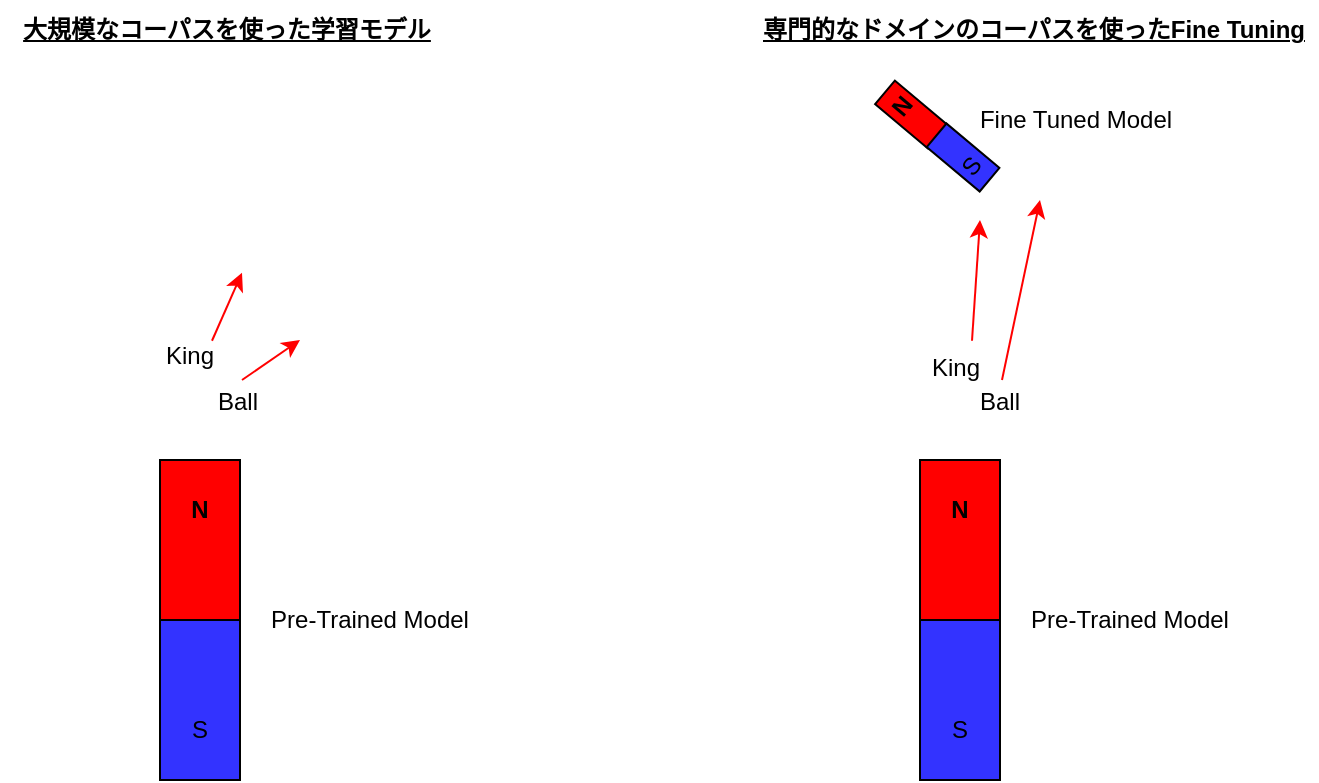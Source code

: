 <mxfile version="22.1.16" type="github">
  <diagram name="ページ1" id="8-KSTW8XwnM1iL-2TTt-">
    <mxGraphModel dx="1354" dy="607" grid="1" gridSize="10" guides="1" tooltips="1" connect="1" arrows="1" fold="1" page="1" pageScale="1" pageWidth="827" pageHeight="1169" math="0" shadow="0">
      <root>
        <mxCell id="0" />
        <mxCell id="1" parent="0" />
        <mxCell id="lap5nU4ZI23rlfs0sqlt-15" value="" style="endArrow=classic;html=1;rounded=0;fillColor=#FF0000;strokeColor=#FF0000;" edge="1" parent="1">
          <mxGeometry width="50" height="50" relative="1" as="geometry">
            <mxPoint x="201" y="240" as="sourcePoint" />
            <mxPoint x="230" y="220" as="targetPoint" />
          </mxGeometry>
        </mxCell>
        <mxCell id="lap5nU4ZI23rlfs0sqlt-17" value="" style="endArrow=classic;html=1;rounded=0;fillColor=#FF0000;strokeColor=#FF0000;" edge="1" parent="1">
          <mxGeometry width="50" height="50" relative="1" as="geometry">
            <mxPoint x="186" y="220.38" as="sourcePoint" />
            <mxPoint x="201" y="186.38" as="targetPoint" />
          </mxGeometry>
        </mxCell>
        <mxCell id="lap5nU4ZI23rlfs0sqlt-18" value="" style="shape=image;verticalLabelPosition=bottom;labelBackgroundColor=default;verticalAlign=top;aspect=fixed;imageAspect=0;image=https://3.bp.blogspot.com/-8YetE9SnMGE/Wc8f4VngjUI/AAAAAAABHI0/UhnriN66HAgou3Y_MFCQVkIq-pUq8awAACLcBGAs/s450/royal_king_gyokuza.png;" vertex="1" parent="1">
          <mxGeometry x="80" y="120" width="77.42" height="108.53" as="geometry" />
        </mxCell>
        <mxCell id="lap5nU4ZI23rlfs0sqlt-20" value="" style="group" vertex="1" connectable="0" parent="1">
          <mxGeometry x="150" y="280" width="60" height="160" as="geometry" />
        </mxCell>
        <mxCell id="lap5nU4ZI23rlfs0sqlt-1" value="" style="rounded=0;whiteSpace=wrap;html=1;fillColor=#FF0000;" vertex="1" parent="lap5nU4ZI23rlfs0sqlt-20">
          <mxGeometry x="10" width="40" height="80" as="geometry" />
        </mxCell>
        <mxCell id="lap5nU4ZI23rlfs0sqlt-3" value="" style="rounded=0;whiteSpace=wrap;html=1;fillColor=#3333FF;" vertex="1" parent="lap5nU4ZI23rlfs0sqlt-20">
          <mxGeometry x="10" y="80" width="40" height="80" as="geometry" />
        </mxCell>
        <mxCell id="lap5nU4ZI23rlfs0sqlt-4" value="&lt;b&gt;N&lt;/b&gt;" style="text;html=1;strokeColor=none;fillColor=none;align=center;verticalAlign=middle;whiteSpace=wrap;rounded=0;" vertex="1" parent="lap5nU4ZI23rlfs0sqlt-20">
          <mxGeometry y="10" width="60" height="30" as="geometry" />
        </mxCell>
        <mxCell id="lap5nU4ZI23rlfs0sqlt-7" value="S" style="text;html=1;strokeColor=none;fillColor=none;align=center;verticalAlign=middle;whiteSpace=wrap;rounded=0;" vertex="1" parent="lap5nU4ZI23rlfs0sqlt-20">
          <mxGeometry y="120" width="60" height="30" as="geometry" />
        </mxCell>
        <mxCell id="lap5nU4ZI23rlfs0sqlt-26" value="" style="endArrow=classic;html=1;rounded=0;fillColor=#FF0000;strokeColor=#FF0000;" edge="1" parent="1">
          <mxGeometry width="50" height="50" relative="1" as="geometry">
            <mxPoint x="581" y="240" as="sourcePoint" />
            <mxPoint x="600" y="150" as="targetPoint" />
          </mxGeometry>
        </mxCell>
        <mxCell id="lap5nU4ZI23rlfs0sqlt-27" value="" style="endArrow=classic;html=1;rounded=0;fillColor=#FF0000;strokeColor=#FF0000;" edge="1" parent="1">
          <mxGeometry width="50" height="50" relative="1" as="geometry">
            <mxPoint x="566" y="220.38" as="sourcePoint" />
            <mxPoint x="570" y="160" as="targetPoint" />
          </mxGeometry>
        </mxCell>
        <mxCell id="lap5nU4ZI23rlfs0sqlt-30" value="" style="group" vertex="1" connectable="0" parent="1">
          <mxGeometry x="530" y="280" width="60" height="160" as="geometry" />
        </mxCell>
        <mxCell id="lap5nU4ZI23rlfs0sqlt-31" value="" style="rounded=0;whiteSpace=wrap;html=1;fillColor=#FF0000;" vertex="1" parent="lap5nU4ZI23rlfs0sqlt-30">
          <mxGeometry x="10" width="40" height="80" as="geometry" />
        </mxCell>
        <mxCell id="lap5nU4ZI23rlfs0sqlt-32" value="" style="rounded=0;whiteSpace=wrap;html=1;fillColor=#3333FF;" vertex="1" parent="lap5nU4ZI23rlfs0sqlt-30">
          <mxGeometry x="10" y="80" width="40" height="80" as="geometry" />
        </mxCell>
        <mxCell id="lap5nU4ZI23rlfs0sqlt-33" value="&lt;b&gt;N&lt;/b&gt;" style="text;html=1;strokeColor=none;fillColor=none;align=center;verticalAlign=middle;whiteSpace=wrap;rounded=0;" vertex="1" parent="lap5nU4ZI23rlfs0sqlt-30">
          <mxGeometry y="10" width="60" height="30" as="geometry" />
        </mxCell>
        <mxCell id="lap5nU4ZI23rlfs0sqlt-34" value="S" style="text;html=1;strokeColor=none;fillColor=none;align=center;verticalAlign=middle;whiteSpace=wrap;rounded=0;" vertex="1" parent="lap5nU4ZI23rlfs0sqlt-30">
          <mxGeometry y="120" width="60" height="30" as="geometry" />
        </mxCell>
        <mxCell id="lap5nU4ZI23rlfs0sqlt-22" value="" style="rounded=0;whiteSpace=wrap;html=1;fillColor=#FF0000;rotation=-50;" vertex="1" parent="1">
          <mxGeometry x="528.058" y="90.004" width="15.353" height="34.57" as="geometry" />
        </mxCell>
        <mxCell id="lap5nU4ZI23rlfs0sqlt-23" value="" style="rounded=0;whiteSpace=wrap;html=1;fillColor=#3333FF;rotation=-50;" vertex="1" parent="1">
          <mxGeometry x="553.856" y="111.475" width="15.353" height="34.57" as="geometry" />
        </mxCell>
        <mxCell id="lap5nU4ZI23rlfs0sqlt-24" value="&lt;b&gt;N&lt;/b&gt;" style="text;html=1;strokeColor=none;fillColor=none;align=center;verticalAlign=middle;whiteSpace=wrap;rounded=0;rotation=-50;" vertex="1" parent="1">
          <mxGeometry x="519.997" y="96.918" width="23.03" height="12.964" as="geometry" />
        </mxCell>
        <mxCell id="lap5nU4ZI23rlfs0sqlt-25" value="S" style="text;html=1;strokeColor=none;fillColor=none;align=center;verticalAlign=middle;whiteSpace=wrap;rounded=0;rotation=-50;" vertex="1" parent="1">
          <mxGeometry x="554.239" y="126.167" width="23.03" height="12.964" as="geometry" />
        </mxCell>
        <mxCell id="lap5nU4ZI23rlfs0sqlt-35" value="" style="shape=image;verticalLabelPosition=bottom;labelBackgroundColor=default;verticalAlign=top;aspect=fixed;imageAspect=0;image=https://4.bp.blogspot.com/-xhSxW2C_x0Q/W6XJeVat_uI/AAAAAAABPDM/sMjnt99_ELklDEgLDyaJHE_MAN-4vhT2QCLcBGAs/s400/soccer_boy_brazil_asia.png;" vertex="1" parent="1">
          <mxGeometry x="460" y="120" width="93.03" height="115.56" as="geometry" />
        </mxCell>
        <mxCell id="lap5nU4ZI23rlfs0sqlt-36" value="King" style="text;html=1;strokeColor=none;fillColor=none;align=center;verticalAlign=middle;whiteSpace=wrap;rounded=0;" vertex="1" parent="1">
          <mxGeometry x="145" y="213.04" width="60" height="30" as="geometry" />
        </mxCell>
        <mxCell id="lap5nU4ZI23rlfs0sqlt-37" value="King" style="text;html=1;strokeColor=none;fillColor=none;align=center;verticalAlign=middle;whiteSpace=wrap;rounded=0;" vertex="1" parent="1">
          <mxGeometry x="528.06" y="219.04" width="60" height="30" as="geometry" />
        </mxCell>
        <mxCell id="lap5nU4ZI23rlfs0sqlt-39" value="" style="shape=image;verticalLabelPosition=bottom;labelBackgroundColor=default;verticalAlign=top;aspect=fixed;imageAspect=0;image=https://4.bp.blogspot.com/-4r4SrjKvdhA/WIHlsNqzNdI/AAAAAAABBQw/Cm4az2TC2-AiTWFVdGS_DS2XLWJo2FiJgCLcB/s400/sports_softball__ball.png;" vertex="1" parent="1">
          <mxGeometry x="250" y="185.56" width="50" height="50" as="geometry" />
        </mxCell>
        <mxCell id="lap5nU4ZI23rlfs0sqlt-40" value="Ball" style="text;html=1;strokeColor=none;fillColor=none;align=center;verticalAlign=middle;whiteSpace=wrap;rounded=0;" vertex="1" parent="1">
          <mxGeometry x="169" y="235.56" width="60" height="30" as="geometry" />
        </mxCell>
        <mxCell id="lap5nU4ZI23rlfs0sqlt-41" value="" style="shape=image;verticalLabelPosition=bottom;labelBackgroundColor=default;verticalAlign=top;aspect=fixed;imageAspect=0;image=https://1.bp.blogspot.com/-duyiXc9KILE/VJ6XrygMzJI/AAAAAAAAqOk/SsuLdRzZVIo/s400/soccer_ball.png;" vertex="1" parent="1">
          <mxGeometry x="610" y="202.53" width="63.03" height="63.03" as="geometry" />
        </mxCell>
        <mxCell id="lap5nU4ZI23rlfs0sqlt-42" value="Ball" style="text;html=1;strokeColor=none;fillColor=none;align=center;verticalAlign=middle;whiteSpace=wrap;rounded=0;" vertex="1" parent="1">
          <mxGeometry x="550" y="235.56" width="60" height="30" as="geometry" />
        </mxCell>
        <mxCell id="lap5nU4ZI23rlfs0sqlt-43" value="Pre-Trained Model" style="text;html=1;strokeColor=none;fillColor=none;align=center;verticalAlign=middle;whiteSpace=wrap;rounded=0;" vertex="1" parent="1">
          <mxGeometry x="210" y="345" width="110" height="30" as="geometry" />
        </mxCell>
        <mxCell id="lap5nU4ZI23rlfs0sqlt-44" value="Pre-Trained Model" style="text;html=1;strokeColor=none;fillColor=none;align=center;verticalAlign=middle;whiteSpace=wrap;rounded=0;" vertex="1" parent="1">
          <mxGeometry x="590" y="345" width="110" height="30" as="geometry" />
        </mxCell>
        <mxCell id="lap5nU4ZI23rlfs0sqlt-45" value="Fine Tuned Model" style="text;html=1;strokeColor=none;fillColor=none;align=center;verticalAlign=middle;whiteSpace=wrap;rounded=0;" vertex="1" parent="1">
          <mxGeometry x="563.03" y="94.57" width="110" height="30" as="geometry" />
        </mxCell>
        <mxCell id="lap5nU4ZI23rlfs0sqlt-46" value="大規模なコーパスを使った学習モデル" style="text;html=1;strokeColor=none;fillColor=none;align=center;verticalAlign=middle;whiteSpace=wrap;rounded=0;fontStyle=5" vertex="1" parent="1">
          <mxGeometry x="88" y="50" width="211" height="30" as="geometry" />
        </mxCell>
        <mxCell id="lap5nU4ZI23rlfs0sqlt-47" value="専門的なドメインのコーパスを使ったFine Tuning" style="text;html=1;strokeColor=none;fillColor=none;align=center;verticalAlign=middle;whiteSpace=wrap;rounded=0;fontStyle=5" vertex="1" parent="1">
          <mxGeometry x="454.5" y="50" width="283.94" height="30" as="geometry" />
        </mxCell>
      </root>
    </mxGraphModel>
  </diagram>
</mxfile>
